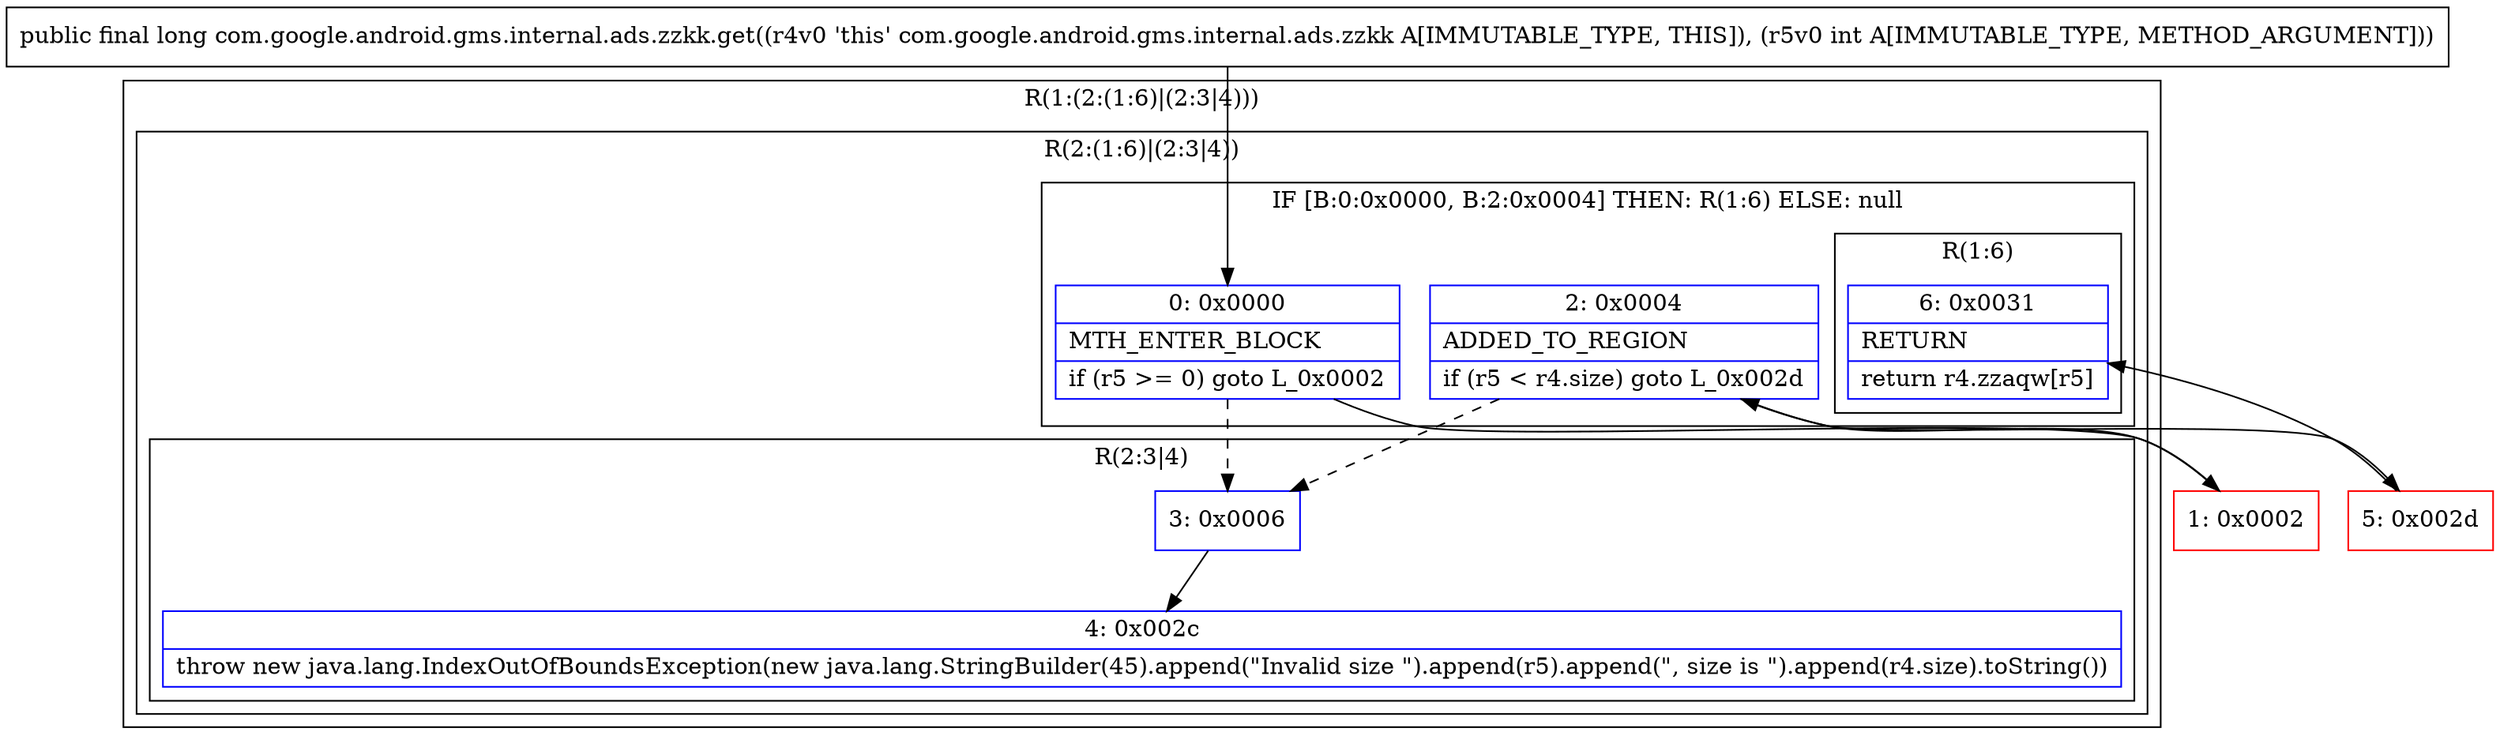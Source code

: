 digraph "CFG forcom.google.android.gms.internal.ads.zzkk.get(I)J" {
subgraph cluster_Region_77486501 {
label = "R(1:(2:(1:6)|(2:3|4)))";
node [shape=record,color=blue];
subgraph cluster_Region_1722431839 {
label = "R(2:(1:6)|(2:3|4))";
node [shape=record,color=blue];
subgraph cluster_IfRegion_1934583353 {
label = "IF [B:0:0x0000, B:2:0x0004] THEN: R(1:6) ELSE: null";
node [shape=record,color=blue];
Node_0 [shape=record,label="{0\:\ 0x0000|MTH_ENTER_BLOCK\l|if (r5 \>= 0) goto L_0x0002\l}"];
Node_2 [shape=record,label="{2\:\ 0x0004|ADDED_TO_REGION\l|if (r5 \< r4.size) goto L_0x002d\l}"];
subgraph cluster_Region_1059092648 {
label = "R(1:6)";
node [shape=record,color=blue];
Node_6 [shape=record,label="{6\:\ 0x0031|RETURN\l|return r4.zzaqw[r5]\l}"];
}
}
subgraph cluster_Region_1225084312 {
label = "R(2:3|4)";
node [shape=record,color=blue];
Node_3 [shape=record,label="{3\:\ 0x0006}"];
Node_4 [shape=record,label="{4\:\ 0x002c|throw new java.lang.IndexOutOfBoundsException(new java.lang.StringBuilder(45).append(\"Invalid size \").append(r5).append(\", size is \").append(r4.size).toString())\l}"];
}
}
}
Node_1 [shape=record,color=red,label="{1\:\ 0x0002}"];
Node_5 [shape=record,color=red,label="{5\:\ 0x002d}"];
MethodNode[shape=record,label="{public final long com.google.android.gms.internal.ads.zzkk.get((r4v0 'this' com.google.android.gms.internal.ads.zzkk A[IMMUTABLE_TYPE, THIS]), (r5v0 int A[IMMUTABLE_TYPE, METHOD_ARGUMENT])) }"];
MethodNode -> Node_0;
Node_0 -> Node_1;
Node_0 -> Node_3[style=dashed];
Node_2 -> Node_3[style=dashed];
Node_2 -> Node_5;
Node_3 -> Node_4;
Node_1 -> Node_2;
Node_5 -> Node_6;
}

